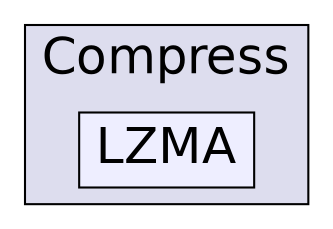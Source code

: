 digraph "C:/Users/nathanael/Documents/resizer/Plugins/SeamCarving/SevenZipReduced/Compress/LZMA" {
  compound=true
  node [ fontsize="24", fontname="Helvetica"];
  edge [ labelfontsize="24", labelfontname="Helvetica"];
  subgraph clusterdir_53fd8875e9b0551f05374f8fd73272c4 {
    graph [ bgcolor="#ddddee", pencolor="black", label="Compress" fontname="Helvetica", fontsize="24", URL="dir_53fd8875e9b0551f05374f8fd73272c4.html"]
  dir_c603e7fdaa2df9f2653b18b8fa7ead58 [shape=box, label="LZMA", style="filled", fillcolor="#eeeeff", pencolor="black", URL="dir_c603e7fdaa2df9f2653b18b8fa7ead58.html"];
  }
}

